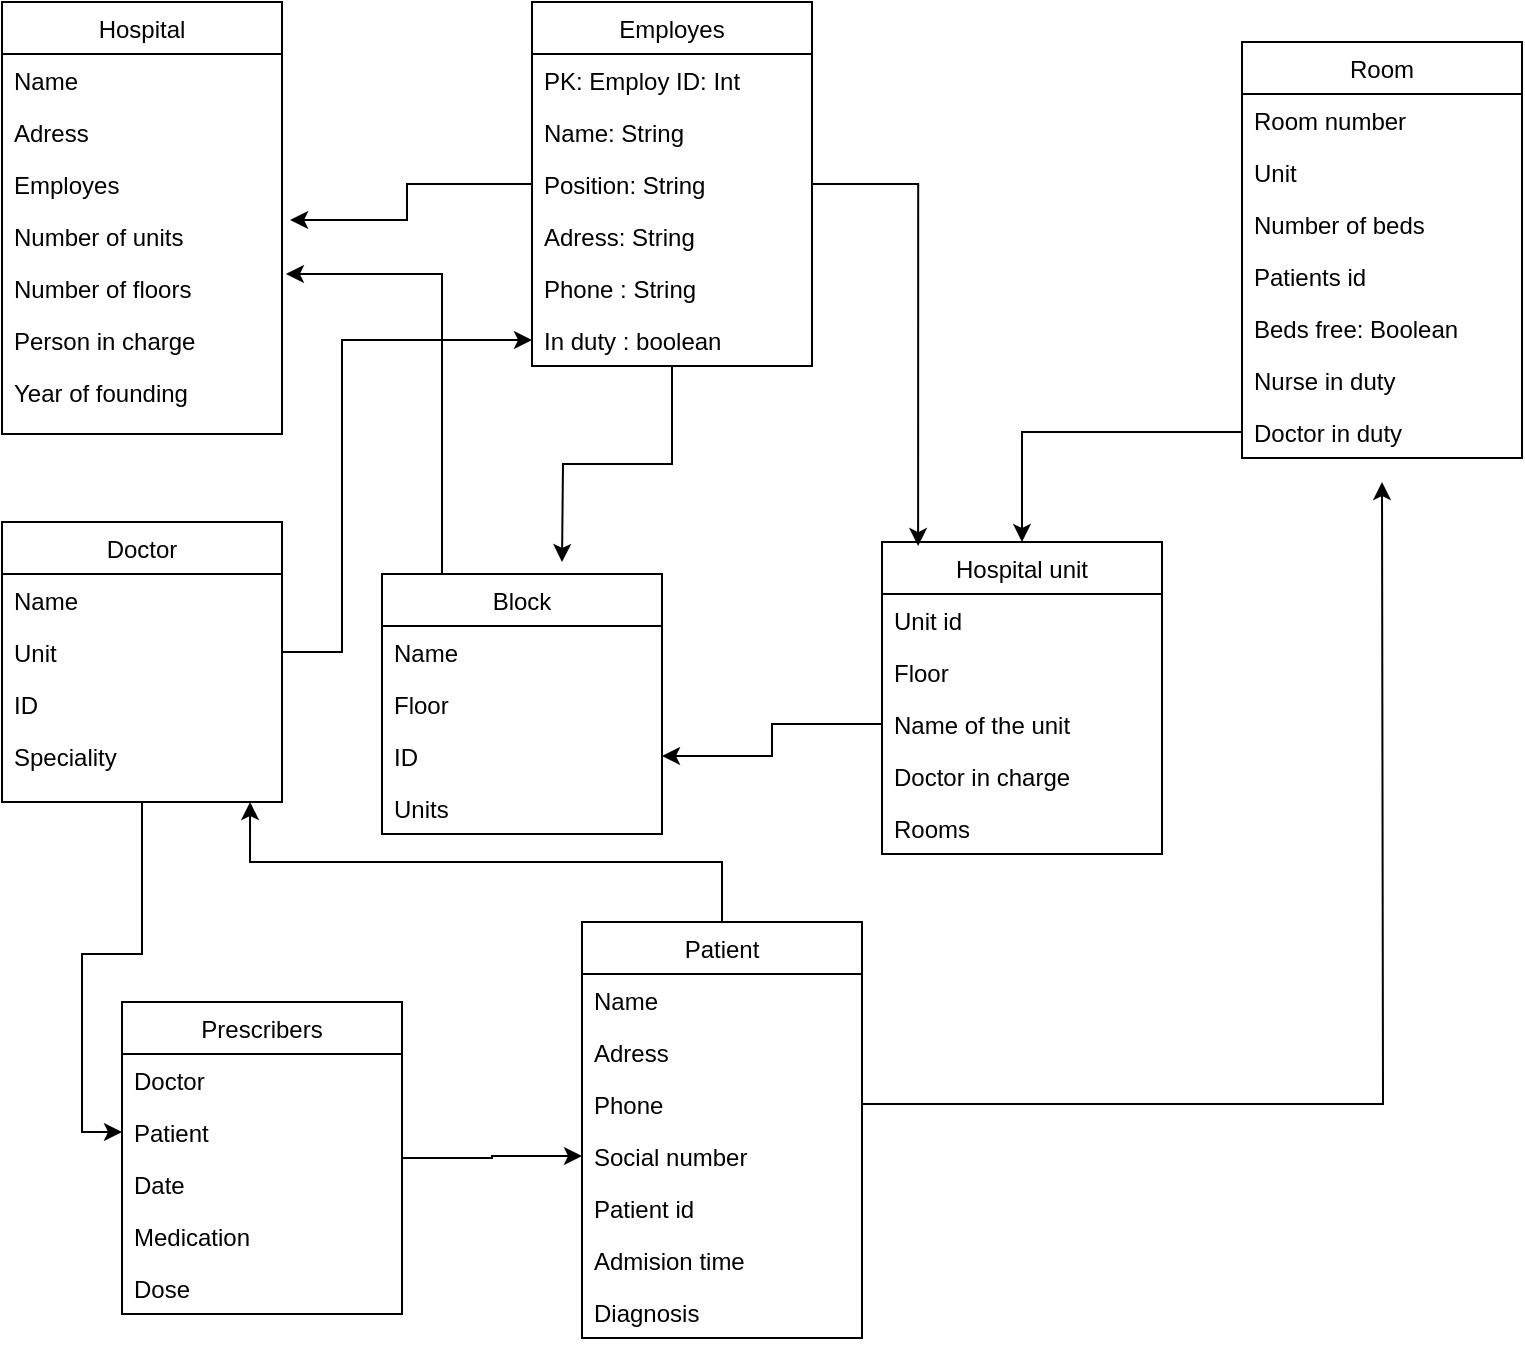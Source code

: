 <mxfile version="14.9.3" type="device"><diagram id="iFeRW7KN6xhE2J9RaTA2" name="Page-1"><mxGraphModel dx="868" dy="450" grid="1" gridSize="10" guides="1" tooltips="1" connect="1" arrows="1" fold="1" page="1" pageScale="1" pageWidth="850" pageHeight="1100" math="0" shadow="0"><root><mxCell id="0"/><mxCell id="1" parent="0"/><mxCell id="W_JJY1DSB_jm1QEjCXRD-1" value="Hospital" style="swimlane;fontStyle=0;childLayout=stackLayout;horizontal=1;startSize=26;fillColor=none;horizontalStack=0;resizeParent=1;resizeParentMax=0;resizeLast=0;collapsible=1;marginBottom=0;" vertex="1" parent="1"><mxGeometry x="20" y="10" width="140" height="216" as="geometry"/></mxCell><mxCell id="W_JJY1DSB_jm1QEjCXRD-2" value="Name" style="text;strokeColor=none;fillColor=none;align=left;verticalAlign=top;spacingLeft=4;spacingRight=4;overflow=hidden;rotatable=0;points=[[0,0.5],[1,0.5]];portConstraint=eastwest;" vertex="1" parent="W_JJY1DSB_jm1QEjCXRD-1"><mxGeometry y="26" width="140" height="26" as="geometry"/></mxCell><mxCell id="W_JJY1DSB_jm1QEjCXRD-3" value="Adress" style="text;strokeColor=none;fillColor=none;align=left;verticalAlign=top;spacingLeft=4;spacingRight=4;overflow=hidden;rotatable=0;points=[[0,0.5],[1,0.5]];portConstraint=eastwest;" vertex="1" parent="W_JJY1DSB_jm1QEjCXRD-1"><mxGeometry y="52" width="140" height="26" as="geometry"/></mxCell><mxCell id="W_JJY1DSB_jm1QEjCXRD-16" value="Employes" style="text;strokeColor=none;fillColor=none;align=left;verticalAlign=top;spacingLeft=4;spacingRight=4;overflow=hidden;rotatable=0;points=[[0,0.5],[1,0.5]];portConstraint=eastwest;" vertex="1" parent="W_JJY1DSB_jm1QEjCXRD-1"><mxGeometry y="78" width="140" height="26" as="geometry"/></mxCell><mxCell id="W_JJY1DSB_jm1QEjCXRD-34" value="Number of units" style="text;strokeColor=none;fillColor=none;align=left;verticalAlign=top;spacingLeft=4;spacingRight=4;overflow=hidden;rotatable=0;points=[[0,0.5],[1,0.5]];portConstraint=eastwest;" vertex="1" parent="W_JJY1DSB_jm1QEjCXRD-1"><mxGeometry y="104" width="140" height="26" as="geometry"/></mxCell><mxCell id="W_JJY1DSB_jm1QEjCXRD-35" value="Number of floors" style="text;strokeColor=none;fillColor=none;align=left;verticalAlign=top;spacingLeft=4;spacingRight=4;overflow=hidden;rotatable=0;points=[[0,0.5],[1,0.5]];portConstraint=eastwest;" vertex="1" parent="W_JJY1DSB_jm1QEjCXRD-1"><mxGeometry y="130" width="140" height="26" as="geometry"/></mxCell><mxCell id="W_JJY1DSB_jm1QEjCXRD-36" value="Person in charge" style="text;strokeColor=none;fillColor=none;align=left;verticalAlign=top;spacingLeft=4;spacingRight=4;overflow=hidden;rotatable=0;points=[[0,0.5],[1,0.5]];portConstraint=eastwest;" vertex="1" parent="W_JJY1DSB_jm1QEjCXRD-1"><mxGeometry y="156" width="140" height="26" as="geometry"/></mxCell><mxCell id="W_JJY1DSB_jm1QEjCXRD-4" value="Year of founding" style="text;strokeColor=none;fillColor=none;align=left;verticalAlign=top;spacingLeft=4;spacingRight=4;overflow=hidden;rotatable=0;points=[[0,0.5],[1,0.5]];portConstraint=eastwest;" vertex="1" parent="W_JJY1DSB_jm1QEjCXRD-1"><mxGeometry y="182" width="140" height="34" as="geometry"/></mxCell><mxCell id="W_JJY1DSB_jm1QEjCXRD-5" value="Hospital unit" style="swimlane;fontStyle=0;childLayout=stackLayout;horizontal=1;startSize=26;fillColor=none;horizontalStack=0;resizeParent=1;resizeParentMax=0;resizeLast=0;collapsible=1;marginBottom=0;" vertex="1" parent="1"><mxGeometry x="460" y="280" width="140" height="156" as="geometry"/></mxCell><mxCell id="W_JJY1DSB_jm1QEjCXRD-6" value="Unit id " style="text;strokeColor=none;fillColor=none;align=left;verticalAlign=top;spacingLeft=4;spacingRight=4;overflow=hidden;rotatable=0;points=[[0,0.5],[1,0.5]];portConstraint=eastwest;" vertex="1" parent="W_JJY1DSB_jm1QEjCXRD-5"><mxGeometry y="26" width="140" height="26" as="geometry"/></mxCell><mxCell id="W_JJY1DSB_jm1QEjCXRD-7" value="Floor" style="text;strokeColor=none;fillColor=none;align=left;verticalAlign=top;spacingLeft=4;spacingRight=4;overflow=hidden;rotatable=0;points=[[0,0.5],[1,0.5]];portConstraint=eastwest;" vertex="1" parent="W_JJY1DSB_jm1QEjCXRD-5"><mxGeometry y="52" width="140" height="26" as="geometry"/></mxCell><mxCell id="W_JJY1DSB_jm1QEjCXRD-8" value="Name of the unit" style="text;strokeColor=none;fillColor=none;align=left;verticalAlign=top;spacingLeft=4;spacingRight=4;overflow=hidden;rotatable=0;points=[[0,0.5],[1,0.5]];portConstraint=eastwest;" vertex="1" parent="W_JJY1DSB_jm1QEjCXRD-5"><mxGeometry y="78" width="140" height="26" as="geometry"/></mxCell><mxCell id="W_JJY1DSB_jm1QEjCXRD-9" value="Doctor in charge" style="text;strokeColor=none;fillColor=none;align=left;verticalAlign=top;spacingLeft=4;spacingRight=4;overflow=hidden;rotatable=0;points=[[0,0.5],[1,0.5]];portConstraint=eastwest;" vertex="1" parent="W_JJY1DSB_jm1QEjCXRD-5"><mxGeometry y="104" width="140" height="26" as="geometry"/></mxCell><mxCell id="W_JJY1DSB_jm1QEjCXRD-51" value="Rooms" style="text;strokeColor=none;fillColor=none;align=left;verticalAlign=top;spacingLeft=4;spacingRight=4;overflow=hidden;rotatable=0;points=[[0,0.5],[1,0.5]];portConstraint=eastwest;" vertex="1" parent="W_JJY1DSB_jm1QEjCXRD-5"><mxGeometry y="130" width="140" height="26" as="geometry"/></mxCell><mxCell id="W_JJY1DSB_jm1QEjCXRD-64" style="edgeStyle=orthogonalEdgeStyle;rounded=0;orthogonalLoop=1;jettySize=auto;html=1;entryX=0;entryY=0.5;entryDx=0;entryDy=0;" edge="1" parent="1" source="W_JJY1DSB_jm1QEjCXRD-10" target="W_JJY1DSB_jm1QEjCXRD-21"><mxGeometry relative="1" as="geometry"><mxPoint x="190" y="180" as="targetPoint"/><Array as="points"><mxPoint x="190" y="335"/><mxPoint x="190" y="179"/></Array></mxGeometry></mxCell><mxCell id="W_JJY1DSB_jm1QEjCXRD-76" style="edgeStyle=orthogonalEdgeStyle;rounded=0;orthogonalLoop=1;jettySize=auto;html=1;entryX=0;entryY=0.5;entryDx=0;entryDy=0;" edge="1" parent="1" source="W_JJY1DSB_jm1QEjCXRD-10" target="W_JJY1DSB_jm1QEjCXRD-58"><mxGeometry relative="1" as="geometry"/></mxCell><mxCell id="W_JJY1DSB_jm1QEjCXRD-10" value="Doctor" style="swimlane;fontStyle=0;childLayout=stackLayout;horizontal=1;startSize=26;fillColor=none;horizontalStack=0;resizeParent=1;resizeParentMax=0;resizeLast=0;collapsible=1;marginBottom=0;" vertex="1" parent="1"><mxGeometry x="20" y="270" width="140" height="140" as="geometry"/></mxCell><mxCell id="W_JJY1DSB_jm1QEjCXRD-39" value="Name&#10;" style="text;strokeColor=none;fillColor=none;align=left;verticalAlign=top;spacingLeft=4;spacingRight=4;overflow=hidden;rotatable=0;points=[[0,0.5],[1,0.5]];portConstraint=eastwest;" vertex="1" parent="W_JJY1DSB_jm1QEjCXRD-10"><mxGeometry y="26" width="140" height="26" as="geometry"/></mxCell><mxCell id="W_JJY1DSB_jm1QEjCXRD-11" value="Unit " style="text;strokeColor=none;fillColor=none;align=left;verticalAlign=top;spacingLeft=4;spacingRight=4;overflow=hidden;rotatable=0;points=[[0,0.5],[1,0.5]];portConstraint=eastwest;" vertex="1" parent="W_JJY1DSB_jm1QEjCXRD-10"><mxGeometry y="52" width="140" height="26" as="geometry"/></mxCell><mxCell id="W_JJY1DSB_jm1QEjCXRD-12" value="ID" style="text;strokeColor=none;fillColor=none;align=left;verticalAlign=top;spacingLeft=4;spacingRight=4;overflow=hidden;rotatable=0;points=[[0,0.5],[1,0.5]];portConstraint=eastwest;" vertex="1" parent="W_JJY1DSB_jm1QEjCXRD-10"><mxGeometry y="78" width="140" height="26" as="geometry"/></mxCell><mxCell id="W_JJY1DSB_jm1QEjCXRD-13" value="Speciality" style="text;strokeColor=none;fillColor=none;align=left;verticalAlign=top;spacingLeft=4;spacingRight=4;overflow=hidden;rotatable=0;points=[[0,0.5],[1,0.5]];portConstraint=eastwest;" vertex="1" parent="W_JJY1DSB_jm1QEjCXRD-10"><mxGeometry y="104" width="140" height="36" as="geometry"/></mxCell><mxCell id="W_JJY1DSB_jm1QEjCXRD-65" style="edgeStyle=orthogonalEdgeStyle;rounded=0;orthogonalLoop=1;jettySize=auto;html=1;" edge="1" parent="1" source="W_JJY1DSB_jm1QEjCXRD-17"><mxGeometry relative="1" as="geometry"><mxPoint x="300" y="290" as="targetPoint"/></mxGeometry></mxCell><mxCell id="W_JJY1DSB_jm1QEjCXRD-66" style="edgeStyle=orthogonalEdgeStyle;rounded=0;orthogonalLoop=1;jettySize=auto;html=1;entryX=0.129;entryY=0.013;entryDx=0;entryDy=0;entryPerimeter=0;" edge="1" parent="1" source="W_JJY1DSB_jm1QEjCXRD-17" target="W_JJY1DSB_jm1QEjCXRD-5"><mxGeometry relative="1" as="geometry"/></mxCell><mxCell id="W_JJY1DSB_jm1QEjCXRD-17" value="Employes" style="swimlane;fontStyle=0;childLayout=stackLayout;horizontal=1;startSize=26;fillColor=none;horizontalStack=0;resizeParent=1;resizeParentMax=0;resizeLast=0;collapsible=1;marginBottom=0;" vertex="1" parent="1"><mxGeometry x="285" y="10" width="140" height="182" as="geometry"/></mxCell><mxCell id="W_JJY1DSB_jm1QEjCXRD-18" value="PK: Employ ID: Int" style="text;strokeColor=none;fillColor=none;align=left;verticalAlign=top;spacingLeft=4;spacingRight=4;overflow=hidden;rotatable=0;points=[[0,0.5],[1,0.5]];portConstraint=eastwest;" vertex="1" parent="W_JJY1DSB_jm1QEjCXRD-17"><mxGeometry y="26" width="140" height="26" as="geometry"/></mxCell><mxCell id="W_JJY1DSB_jm1QEjCXRD-19" value="Name: String" style="text;strokeColor=none;fillColor=none;align=left;verticalAlign=top;spacingLeft=4;spacingRight=4;overflow=hidden;rotatable=0;points=[[0,0.5],[1,0.5]];portConstraint=eastwest;" vertex="1" parent="W_JJY1DSB_jm1QEjCXRD-17"><mxGeometry y="52" width="140" height="26" as="geometry"/></mxCell><mxCell id="W_JJY1DSB_jm1QEjCXRD-20" value="Position: String" style="text;strokeColor=none;fillColor=none;align=left;verticalAlign=top;spacingLeft=4;spacingRight=4;overflow=hidden;rotatable=0;points=[[0,0.5],[1,0.5]];portConstraint=eastwest;" vertex="1" parent="W_JJY1DSB_jm1QEjCXRD-17"><mxGeometry y="78" width="140" height="26" as="geometry"/></mxCell><mxCell id="W_JJY1DSB_jm1QEjCXRD-22" value="Adress: String" style="text;strokeColor=none;fillColor=none;align=left;verticalAlign=top;spacingLeft=4;spacingRight=4;overflow=hidden;rotatable=0;points=[[0,0.5],[1,0.5]];portConstraint=eastwest;" vertex="1" parent="W_JJY1DSB_jm1QEjCXRD-17"><mxGeometry y="104" width="140" height="26" as="geometry"/></mxCell><mxCell id="W_JJY1DSB_jm1QEjCXRD-23" value="Phone : String" style="text;strokeColor=none;fillColor=none;align=left;verticalAlign=top;spacingLeft=4;spacingRight=4;overflow=hidden;rotatable=0;points=[[0,0.5],[1,0.5]];portConstraint=eastwest;" vertex="1" parent="W_JJY1DSB_jm1QEjCXRD-17"><mxGeometry y="130" width="140" height="26" as="geometry"/></mxCell><mxCell id="W_JJY1DSB_jm1QEjCXRD-21" value="In duty : boolean" style="text;strokeColor=none;fillColor=none;align=left;verticalAlign=top;spacingLeft=4;spacingRight=4;overflow=hidden;rotatable=0;points=[[0,0.5],[1,0.5]];portConstraint=eastwest;" vertex="1" parent="W_JJY1DSB_jm1QEjCXRD-17"><mxGeometry y="156" width="140" height="26" as="geometry"/></mxCell><mxCell id="W_JJY1DSB_jm1QEjCXRD-75" style="edgeStyle=orthogonalEdgeStyle;rounded=0;orthogonalLoop=1;jettySize=auto;html=1;entryX=0.886;entryY=1;entryDx=0;entryDy=0;entryPerimeter=0;" edge="1" parent="1" source="W_JJY1DSB_jm1QEjCXRD-24" target="W_JJY1DSB_jm1QEjCXRD-13"><mxGeometry relative="1" as="geometry"/></mxCell><mxCell id="W_JJY1DSB_jm1QEjCXRD-24" value="Patient" style="swimlane;fontStyle=0;childLayout=stackLayout;horizontal=1;startSize=26;fillColor=none;horizontalStack=0;resizeParent=1;resizeParentMax=0;resizeLast=0;collapsible=1;marginBottom=0;" vertex="1" parent="1"><mxGeometry x="310" y="470" width="140" height="208" as="geometry"/></mxCell><mxCell id="W_JJY1DSB_jm1QEjCXRD-25" value="Name" style="text;strokeColor=none;fillColor=none;align=left;verticalAlign=top;spacingLeft=4;spacingRight=4;overflow=hidden;rotatable=0;points=[[0,0.5],[1,0.5]];portConstraint=eastwest;" vertex="1" parent="W_JJY1DSB_jm1QEjCXRD-24"><mxGeometry y="26" width="140" height="26" as="geometry"/></mxCell><mxCell id="W_JJY1DSB_jm1QEjCXRD-26" value="Adress" style="text;strokeColor=none;fillColor=none;align=left;verticalAlign=top;spacingLeft=4;spacingRight=4;overflow=hidden;rotatable=0;points=[[0,0.5],[1,0.5]];portConstraint=eastwest;" vertex="1" parent="W_JJY1DSB_jm1QEjCXRD-24"><mxGeometry y="52" width="140" height="26" as="geometry"/></mxCell><mxCell id="W_JJY1DSB_jm1QEjCXRD-27" value="Phone" style="text;strokeColor=none;fillColor=none;align=left;verticalAlign=top;spacingLeft=4;spacingRight=4;overflow=hidden;rotatable=0;points=[[0,0.5],[1,0.5]];portConstraint=eastwest;" vertex="1" parent="W_JJY1DSB_jm1QEjCXRD-24"><mxGeometry y="78" width="140" height="26" as="geometry"/></mxCell><mxCell id="W_JJY1DSB_jm1QEjCXRD-28" value="Social number" style="text;strokeColor=none;fillColor=none;align=left;verticalAlign=top;spacingLeft=4;spacingRight=4;overflow=hidden;rotatable=0;points=[[0,0.5],[1,0.5]];portConstraint=eastwest;" vertex="1" parent="W_JJY1DSB_jm1QEjCXRD-24"><mxGeometry y="104" width="140" height="26" as="geometry"/></mxCell><mxCell id="W_JJY1DSB_jm1QEjCXRD-29" value="Patient id" style="text;strokeColor=none;fillColor=none;align=left;verticalAlign=top;spacingLeft=4;spacingRight=4;overflow=hidden;rotatable=0;points=[[0,0.5],[1,0.5]];portConstraint=eastwest;" vertex="1" parent="W_JJY1DSB_jm1QEjCXRD-24"><mxGeometry y="130" width="140" height="26" as="geometry"/></mxCell><mxCell id="W_JJY1DSB_jm1QEjCXRD-30" value="Admision time" style="text;strokeColor=none;fillColor=none;align=left;verticalAlign=top;spacingLeft=4;spacingRight=4;overflow=hidden;rotatable=0;points=[[0,0.5],[1,0.5]];portConstraint=eastwest;" vertex="1" parent="W_JJY1DSB_jm1QEjCXRD-24"><mxGeometry y="156" width="140" height="26" as="geometry"/></mxCell><mxCell id="W_JJY1DSB_jm1QEjCXRD-31" value="Diagnosis" style="text;strokeColor=none;fillColor=none;align=left;verticalAlign=top;spacingLeft=4;spacingRight=4;overflow=hidden;rotatable=0;points=[[0,0.5],[1,0.5]];portConstraint=eastwest;" vertex="1" parent="W_JJY1DSB_jm1QEjCXRD-24"><mxGeometry y="182" width="140" height="26" as="geometry"/></mxCell><mxCell id="W_JJY1DSB_jm1QEjCXRD-69" style="edgeStyle=orthogonalEdgeStyle;rounded=0;orthogonalLoop=1;jettySize=auto;html=1;entryX=1.014;entryY=0.231;entryDx=0;entryDy=0;entryPerimeter=0;" edge="1" parent="1" source="W_JJY1DSB_jm1QEjCXRD-40" target="W_JJY1DSB_jm1QEjCXRD-35"><mxGeometry relative="1" as="geometry"><mxPoint x="240" y="140" as="targetPoint"/><Array as="points"><mxPoint x="240" y="146"/></Array></mxGeometry></mxCell><mxCell id="W_JJY1DSB_jm1QEjCXRD-40" value="Block" style="swimlane;fontStyle=0;childLayout=stackLayout;horizontal=1;startSize=26;fillColor=none;horizontalStack=0;resizeParent=1;resizeParentMax=0;resizeLast=0;collapsible=1;marginBottom=0;" vertex="1" parent="1"><mxGeometry x="210" y="296" width="140" height="130" as="geometry"/></mxCell><mxCell id="W_JJY1DSB_jm1QEjCXRD-41" value="Name" style="text;strokeColor=none;fillColor=none;align=left;verticalAlign=top;spacingLeft=4;spacingRight=4;overflow=hidden;rotatable=0;points=[[0,0.5],[1,0.5]];portConstraint=eastwest;" vertex="1" parent="W_JJY1DSB_jm1QEjCXRD-40"><mxGeometry y="26" width="140" height="26" as="geometry"/></mxCell><mxCell id="W_JJY1DSB_jm1QEjCXRD-42" value="Floor" style="text;strokeColor=none;fillColor=none;align=left;verticalAlign=top;spacingLeft=4;spacingRight=4;overflow=hidden;rotatable=0;points=[[0,0.5],[1,0.5]];portConstraint=eastwest;" vertex="1" parent="W_JJY1DSB_jm1QEjCXRD-40"><mxGeometry y="52" width="140" height="26" as="geometry"/></mxCell><mxCell id="W_JJY1DSB_jm1QEjCXRD-43" value="ID" style="text;strokeColor=none;fillColor=none;align=left;verticalAlign=top;spacingLeft=4;spacingRight=4;overflow=hidden;rotatable=0;points=[[0,0.5],[1,0.5]];portConstraint=eastwest;" vertex="1" parent="W_JJY1DSB_jm1QEjCXRD-40"><mxGeometry y="78" width="140" height="26" as="geometry"/></mxCell><mxCell id="W_JJY1DSB_jm1QEjCXRD-44" value="Units" style="text;strokeColor=none;fillColor=none;align=left;verticalAlign=top;spacingLeft=4;spacingRight=4;overflow=hidden;rotatable=0;points=[[0,0.5],[1,0.5]];portConstraint=eastwest;" vertex="1" parent="W_JJY1DSB_jm1QEjCXRD-40"><mxGeometry y="104" width="140" height="26" as="geometry"/></mxCell><mxCell id="W_JJY1DSB_jm1QEjCXRD-45" value="Room" style="swimlane;fontStyle=0;childLayout=stackLayout;horizontal=1;startSize=26;fillColor=none;horizontalStack=0;resizeParent=1;resizeParentMax=0;resizeLast=0;collapsible=1;marginBottom=0;" vertex="1" parent="1"><mxGeometry x="640" y="30" width="140" height="208" as="geometry"/></mxCell><mxCell id="W_JJY1DSB_jm1QEjCXRD-46" value="Room number" style="text;strokeColor=none;fillColor=none;align=left;verticalAlign=top;spacingLeft=4;spacingRight=4;overflow=hidden;rotatable=0;points=[[0,0.5],[1,0.5]];portConstraint=eastwest;" vertex="1" parent="W_JJY1DSB_jm1QEjCXRD-45"><mxGeometry y="26" width="140" height="26" as="geometry"/></mxCell><mxCell id="W_JJY1DSB_jm1QEjCXRD-47" value="Unit" style="text;strokeColor=none;fillColor=none;align=left;verticalAlign=top;spacingLeft=4;spacingRight=4;overflow=hidden;rotatable=0;points=[[0,0.5],[1,0.5]];portConstraint=eastwest;" vertex="1" parent="W_JJY1DSB_jm1QEjCXRD-45"><mxGeometry y="52" width="140" height="26" as="geometry"/></mxCell><mxCell id="W_JJY1DSB_jm1QEjCXRD-48" value="Number of beds" style="text;strokeColor=none;fillColor=none;align=left;verticalAlign=top;spacingLeft=4;spacingRight=4;overflow=hidden;rotatable=0;points=[[0,0.5],[1,0.5]];portConstraint=eastwest;" vertex="1" parent="W_JJY1DSB_jm1QEjCXRD-45"><mxGeometry y="78" width="140" height="26" as="geometry"/></mxCell><mxCell id="W_JJY1DSB_jm1QEjCXRD-55" value="Patients id" style="text;strokeColor=none;fillColor=none;align=left;verticalAlign=top;spacingLeft=4;spacingRight=4;overflow=hidden;rotatable=0;points=[[0,0.5],[1,0.5]];portConstraint=eastwest;" vertex="1" parent="W_JJY1DSB_jm1QEjCXRD-45"><mxGeometry y="104" width="140" height="26" as="geometry"/></mxCell><mxCell id="W_JJY1DSB_jm1QEjCXRD-52" value="Beds free: Boolean" style="text;strokeColor=none;fillColor=none;align=left;verticalAlign=top;spacingLeft=4;spacingRight=4;overflow=hidden;rotatable=0;points=[[0,0.5],[1,0.5]];portConstraint=eastwest;" vertex="1" parent="W_JJY1DSB_jm1QEjCXRD-45"><mxGeometry y="130" width="140" height="26" as="geometry"/></mxCell><mxCell id="W_JJY1DSB_jm1QEjCXRD-53" value="Nurse in duty" style="text;strokeColor=none;fillColor=none;align=left;verticalAlign=top;spacingLeft=4;spacingRight=4;overflow=hidden;rotatable=0;points=[[0,0.5],[1,0.5]];portConstraint=eastwest;" vertex="1" parent="W_JJY1DSB_jm1QEjCXRD-45"><mxGeometry y="156" width="140" height="26" as="geometry"/></mxCell><mxCell id="W_JJY1DSB_jm1QEjCXRD-54" value="Doctor in duty" style="text;strokeColor=none;fillColor=none;align=left;verticalAlign=top;spacingLeft=4;spacingRight=4;overflow=hidden;rotatable=0;points=[[0,0.5],[1,0.5]];portConstraint=eastwest;" vertex="1" parent="W_JJY1DSB_jm1QEjCXRD-45"><mxGeometry y="182" width="140" height="26" as="geometry"/></mxCell><mxCell id="W_JJY1DSB_jm1QEjCXRD-72" style="edgeStyle=orthogonalEdgeStyle;rounded=0;orthogonalLoop=1;jettySize=auto;html=1;entryX=0;entryY=0.5;entryDx=0;entryDy=0;" edge="1" parent="1" source="W_JJY1DSB_jm1QEjCXRD-56" target="W_JJY1DSB_jm1QEjCXRD-28"><mxGeometry relative="1" as="geometry"/></mxCell><mxCell id="W_JJY1DSB_jm1QEjCXRD-56" value="Prescribers" style="swimlane;fontStyle=0;childLayout=stackLayout;horizontal=1;startSize=26;fillColor=none;horizontalStack=0;resizeParent=1;resizeParentMax=0;resizeLast=0;collapsible=1;marginBottom=0;" vertex="1" parent="1"><mxGeometry x="80" y="510" width="140" height="156" as="geometry"/></mxCell><mxCell id="W_JJY1DSB_jm1QEjCXRD-57" value="Doctor" style="text;strokeColor=none;fillColor=none;align=left;verticalAlign=top;spacingLeft=4;spacingRight=4;overflow=hidden;rotatable=0;points=[[0,0.5],[1,0.5]];portConstraint=eastwest;" vertex="1" parent="W_JJY1DSB_jm1QEjCXRD-56"><mxGeometry y="26" width="140" height="26" as="geometry"/></mxCell><mxCell id="W_JJY1DSB_jm1QEjCXRD-58" value="Patient" style="text;strokeColor=none;fillColor=none;align=left;verticalAlign=top;spacingLeft=4;spacingRight=4;overflow=hidden;rotatable=0;points=[[0,0.5],[1,0.5]];portConstraint=eastwest;" vertex="1" parent="W_JJY1DSB_jm1QEjCXRD-56"><mxGeometry y="52" width="140" height="26" as="geometry"/></mxCell><mxCell id="W_JJY1DSB_jm1QEjCXRD-59" value="Date" style="text;strokeColor=none;fillColor=none;align=left;verticalAlign=top;spacingLeft=4;spacingRight=4;overflow=hidden;rotatable=0;points=[[0,0.5],[1,0.5]];portConstraint=eastwest;" vertex="1" parent="W_JJY1DSB_jm1QEjCXRD-56"><mxGeometry y="78" width="140" height="26" as="geometry"/></mxCell><mxCell id="W_JJY1DSB_jm1QEjCXRD-60" value="Medication" style="text;strokeColor=none;fillColor=none;align=left;verticalAlign=top;spacingLeft=4;spacingRight=4;overflow=hidden;rotatable=0;points=[[0,0.5],[1,0.5]];portConstraint=eastwest;" vertex="1" parent="W_JJY1DSB_jm1QEjCXRD-56"><mxGeometry y="104" width="140" height="26" as="geometry"/></mxCell><mxCell id="W_JJY1DSB_jm1QEjCXRD-62" value="Dose" style="text;strokeColor=none;fillColor=none;align=left;verticalAlign=top;spacingLeft=4;spacingRight=4;overflow=hidden;rotatable=0;points=[[0,0.5],[1,0.5]];portConstraint=eastwest;" vertex="1" parent="W_JJY1DSB_jm1QEjCXRD-56"><mxGeometry y="130" width="140" height="26" as="geometry"/></mxCell><mxCell id="W_JJY1DSB_jm1QEjCXRD-63" style="edgeStyle=orthogonalEdgeStyle;rounded=0;orthogonalLoop=1;jettySize=auto;html=1;entryX=1.029;entryY=0.192;entryDx=0;entryDy=0;entryPerimeter=0;" edge="1" parent="1" source="W_JJY1DSB_jm1QEjCXRD-20" target="W_JJY1DSB_jm1QEjCXRD-34"><mxGeometry relative="1" as="geometry"/></mxCell><mxCell id="W_JJY1DSB_jm1QEjCXRD-67" style="edgeStyle=orthogonalEdgeStyle;rounded=0;orthogonalLoop=1;jettySize=auto;html=1;entryX=1;entryY=0.5;entryDx=0;entryDy=0;" edge="1" parent="1" source="W_JJY1DSB_jm1QEjCXRD-8" target="W_JJY1DSB_jm1QEjCXRD-43"><mxGeometry relative="1" as="geometry"/></mxCell><mxCell id="W_JJY1DSB_jm1QEjCXRD-70" style="edgeStyle=orthogonalEdgeStyle;rounded=0;orthogonalLoop=1;jettySize=auto;html=1;entryX=0.5;entryY=0;entryDx=0;entryDy=0;" edge="1" parent="1" source="W_JJY1DSB_jm1QEjCXRD-54" target="W_JJY1DSB_jm1QEjCXRD-5"><mxGeometry relative="1" as="geometry"/></mxCell><mxCell id="W_JJY1DSB_jm1QEjCXRD-71" style="edgeStyle=orthogonalEdgeStyle;rounded=0;orthogonalLoop=1;jettySize=auto;html=1;" edge="1" parent="1" source="W_JJY1DSB_jm1QEjCXRD-27"><mxGeometry relative="1" as="geometry"><mxPoint x="710" y="250" as="targetPoint"/></mxGeometry></mxCell></root></mxGraphModel></diagram></mxfile>